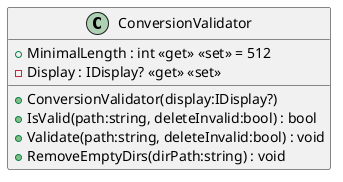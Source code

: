 @startuml
class ConversionValidator {
    + MinimalLength : int <<get>> <<set>> = 512
    - Display : IDisplay? <<get>> <<set>>
    + ConversionValidator(display:IDisplay?)
    + IsValid(path:string, deleteInvalid:bool) : bool
    + Validate(path:string, deleteInvalid:bool) : void
    + RemoveEmptyDirs(dirPath:string) : void
}
@enduml
